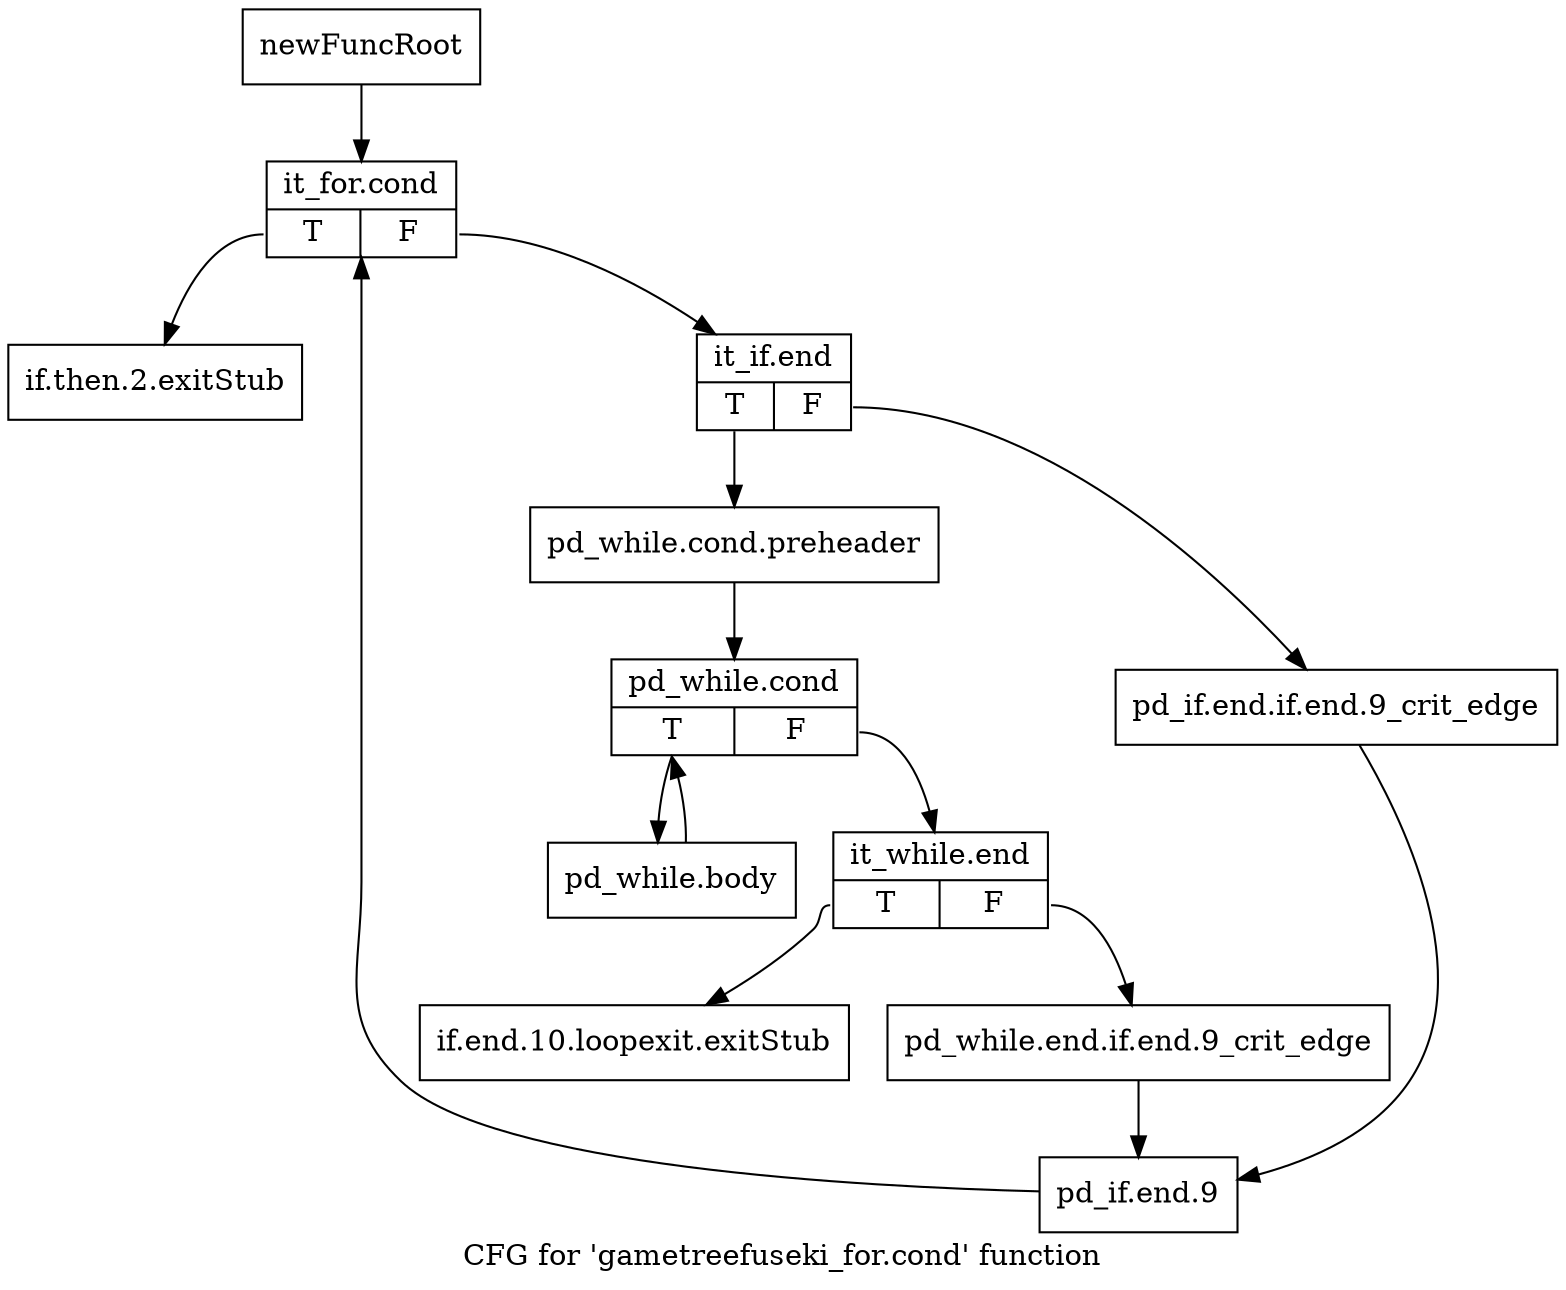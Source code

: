 digraph "CFG for 'gametreefuseki_for.cond' function" {
	label="CFG for 'gametreefuseki_for.cond' function";

	Node0x3334060 [shape=record,label="{newFuncRoot}"];
	Node0x3334060 -> Node0x3334150;
	Node0x33340b0 [shape=record,label="{if.then.2.exitStub}"];
	Node0x3334100 [shape=record,label="{if.end.10.loopexit.exitStub}"];
	Node0x3334150 [shape=record,label="{it_for.cond|{<s0>T|<s1>F}}"];
	Node0x3334150:s0 -> Node0x33340b0;
	Node0x3334150:s1 -> Node0x33341a0;
	Node0x33341a0 [shape=record,label="{it_if.end|{<s0>T|<s1>F}}"];
	Node0x33341a0:s0 -> Node0x3334240;
	Node0x33341a0:s1 -> Node0x33341f0;
	Node0x33341f0 [shape=record,label="{pd_if.end.if.end.9_crit_edge}"];
	Node0x33341f0 -> Node0x3334380;
	Node0x3334240 [shape=record,label="{pd_while.cond.preheader}"];
	Node0x3334240 -> Node0x3334290;
	Node0x3334290 [shape=record,label="{pd_while.cond|{<s0>T|<s1>F}}"];
	Node0x3334290:s0 -> Node0x33343d0;
	Node0x3334290:s1 -> Node0x33342e0;
	Node0x33342e0 [shape=record,label="{it_while.end|{<s0>T|<s1>F}}"];
	Node0x33342e0:s0 -> Node0x3334100;
	Node0x33342e0:s1 -> Node0x3334330;
	Node0x3334330 [shape=record,label="{pd_while.end.if.end.9_crit_edge}"];
	Node0x3334330 -> Node0x3334380;
	Node0x3334380 [shape=record,label="{pd_if.end.9}"];
	Node0x3334380 -> Node0x3334150;
	Node0x33343d0 [shape=record,label="{pd_while.body}"];
	Node0x33343d0 -> Node0x3334290;
}
